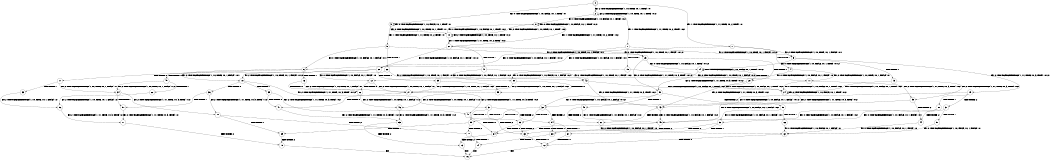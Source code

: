 digraph BCG {
size = "7, 10.5";
center = TRUE;
node [shape = circle];
0 [peripheries = 2];
0 -> 1 [label = "EX !1 !ATOMIC_EXCH_BRANCH (1, +1, TRUE, +0, 2, TRUE) !:0:"];
0 -> 2 [label = "EX !2 !ATOMIC_EXCH_BRANCH (1, +0, TRUE, +0, 1, TRUE) !:0:"];
0 -> 3 [label = "EX !0 !ATOMIC_EXCH_BRANCH (1, +0, FALSE, +0, 1, TRUE) !:0:"];
1 -> 4 [label = "TERMINATE !1"];
1 -> 5 [label = "EX !2 !ATOMIC_EXCH_BRANCH (1, +0, TRUE, +0, 1, FALSE) !:0:1:"];
1 -> 6 [label = "EX !0 !ATOMIC_EXCH_BRANCH (1, +0, FALSE, +0, 1, FALSE) !:0:1:"];
2 -> 7 [label = "EX !1 !ATOMIC_EXCH_BRANCH (1, +1, TRUE, +0, 2, TRUE) !:0:2:"];
2 -> 8 [label = "EX !0 !ATOMIC_EXCH_BRANCH (1, +0, FALSE, +0, 1, TRUE) !:0:2:"];
2 -> 2 [label = "EX !2 !ATOMIC_EXCH_BRANCH (1, +0, TRUE, +0, 1, TRUE) !:0:2:"];
3 -> 9 [label = "EX !1 !ATOMIC_EXCH_BRANCH (1, +1, TRUE, +0, 2, TRUE) !:0:"];
3 -> 10 [label = "EX !2 !ATOMIC_EXCH_BRANCH (1, +0, TRUE, +0, 1, TRUE) !:0:"];
3 -> 3 [label = "EX !0 !ATOMIC_EXCH_BRANCH (1, +0, FALSE, +0, 1, TRUE) !:0:"];
4 -> 11 [label = "EX !2 !ATOMIC_EXCH_BRANCH (1, +0, TRUE, +0, 1, FALSE) !:0:"];
4 -> 12 [label = "EX !0 !ATOMIC_EXCH_BRANCH (1, +0, FALSE, +0, 1, FALSE) !:0:"];
5 -> 13 [label = "TERMINATE !1"];
5 -> 14 [label = "EX !0 !ATOMIC_EXCH_BRANCH (1, +0, FALSE, +0, 1, TRUE) !:0:1:2:"];
5 -> 15 [label = "EX !2 !ATOMIC_EXCH_BRANCH (1, +1, TRUE, +0, 3, TRUE) !:0:1:2:"];
6 -> 16 [label = "TERMINATE !1"];
6 -> 17 [label = "TERMINATE !0"];
6 -> 18 [label = "EX !2 !ATOMIC_EXCH_BRANCH (1, +0, TRUE, +0, 1, FALSE) !:0:1:"];
7 -> 19 [label = "TERMINATE !1"];
7 -> 20 [label = "EX !0 !ATOMIC_EXCH_BRANCH (1, +0, FALSE, +0, 1, FALSE) !:0:1:2:"];
7 -> 5 [label = "EX !2 !ATOMIC_EXCH_BRANCH (1, +0, TRUE, +0, 1, FALSE) !:0:1:2:"];
8 -> 21 [label = "EX !1 !ATOMIC_EXCH_BRANCH (1, +1, TRUE, +0, 2, TRUE) !:0:2:"];
8 -> 10 [label = "EX !2 !ATOMIC_EXCH_BRANCH (1, +0, TRUE, +0, 1, TRUE) !:0:2:"];
8 -> 8 [label = "EX !0 !ATOMIC_EXCH_BRANCH (1, +0, FALSE, +0, 1, TRUE) !:0:2:"];
9 -> 22 [label = "TERMINATE !1"];
9 -> 23 [label = "EX !2 !ATOMIC_EXCH_BRANCH (1, +0, TRUE, +0, 1, FALSE) !:0:1:"];
9 -> 6 [label = "EX !0 !ATOMIC_EXCH_BRANCH (1, +0, FALSE, +0, 1, FALSE) !:0:1:"];
10 -> 21 [label = "EX !1 !ATOMIC_EXCH_BRANCH (1, +1, TRUE, +0, 2, TRUE) !:0:2:"];
10 -> 10 [label = "EX !2 !ATOMIC_EXCH_BRANCH (1, +0, TRUE, +0, 1, TRUE) !:0:2:"];
10 -> 8 [label = "EX !0 !ATOMIC_EXCH_BRANCH (1, +0, FALSE, +0, 1, TRUE) !:0:2:"];
11 -> 24 [label = "EX !0 !ATOMIC_EXCH_BRANCH (1, +0, FALSE, +0, 1, TRUE) !:0:2:"];
11 -> 25 [label = "EX !2 !ATOMIC_EXCH_BRANCH (1, +1, TRUE, +0, 3, TRUE) !:0:2:"];
12 -> 26 [label = "TERMINATE !0"];
12 -> 27 [label = "EX !2 !ATOMIC_EXCH_BRANCH (1, +0, TRUE, +0, 1, FALSE) !:0:"];
13 -> 24 [label = "EX !0 !ATOMIC_EXCH_BRANCH (1, +0, FALSE, +0, 1, TRUE) !:0:2:"];
13 -> 25 [label = "EX !2 !ATOMIC_EXCH_BRANCH (1, +1, TRUE, +0, 3, TRUE) !:0:2:"];
14 -> 28 [label = "TERMINATE !1"];
14 -> 29 [label = "EX !2 !ATOMIC_EXCH_BRANCH (1, +1, TRUE, +0, 3, TRUE) !:0:1:2:"];
14 -> 14 [label = "EX !0 !ATOMIC_EXCH_BRANCH (1, +0, FALSE, +0, 1, TRUE) !:0:1:2:"];
15 -> 30 [label = "TERMINATE !1"];
15 -> 31 [label = "TERMINATE !2"];
15 -> 32 [label = "EX !0 !ATOMIC_EXCH_BRANCH (1, +0, FALSE, +0, 1, FALSE) !:0:1:2:"];
16 -> 26 [label = "TERMINATE !0"];
16 -> 27 [label = "EX !2 !ATOMIC_EXCH_BRANCH (1, +0, TRUE, +0, 1, FALSE) !:0:"];
17 -> 33 [label = "TERMINATE !1"];
17 -> 34 [label = "EX !2 !ATOMIC_EXCH_BRANCH (1, +0, TRUE, +0, 1, FALSE) !:1:"];
18 -> 35 [label = "TERMINATE !1"];
18 -> 36 [label = "TERMINATE !0"];
18 -> 37 [label = "EX !2 !ATOMIC_EXCH_BRANCH (1, +1, TRUE, +0, 3, TRUE) !:0:1:2:"];
19 -> 38 [label = "EX !0 !ATOMIC_EXCH_BRANCH (1, +0, FALSE, +0, 1, FALSE) !:0:2:"];
19 -> 11 [label = "EX !2 !ATOMIC_EXCH_BRANCH (1, +0, TRUE, +0, 1, FALSE) !:0:2:"];
20 -> 39 [label = "TERMINATE !1"];
20 -> 40 [label = "TERMINATE !0"];
20 -> 18 [label = "EX !2 !ATOMIC_EXCH_BRANCH (1, +0, TRUE, +0, 1, FALSE) !:0:1:2:"];
21 -> 41 [label = "TERMINATE !1"];
21 -> 23 [label = "EX !2 !ATOMIC_EXCH_BRANCH (1, +0, TRUE, +0, 1, FALSE) !:0:1:2:"];
21 -> 20 [label = "EX !0 !ATOMIC_EXCH_BRANCH (1, +0, FALSE, +0, 1, FALSE) !:0:1:2:"];
22 -> 42 [label = "EX !2 !ATOMIC_EXCH_BRANCH (1, +0, TRUE, +0, 1, FALSE) !:0:"];
22 -> 12 [label = "EX !0 !ATOMIC_EXCH_BRANCH (1, +0, FALSE, +0, 1, FALSE) !:0:"];
23 -> 28 [label = "TERMINATE !1"];
23 -> 29 [label = "EX !2 !ATOMIC_EXCH_BRANCH (1, +1, TRUE, +0, 3, TRUE) !:0:1:2:"];
23 -> 14 [label = "EX !0 !ATOMIC_EXCH_BRANCH (1, +0, FALSE, +0, 1, TRUE) !:0:1:2:"];
24 -> 43 [label = "EX !2 !ATOMIC_EXCH_BRANCH (1, +1, TRUE, +0, 3, TRUE) !:0:2:"];
24 -> 24 [label = "EX !0 !ATOMIC_EXCH_BRANCH (1, +0, FALSE, +0, 1, TRUE) !:0:2:"];
25 -> 44 [label = "TERMINATE !2"];
25 -> 45 [label = "EX !0 !ATOMIC_EXCH_BRANCH (1, +0, FALSE, +0, 1, FALSE) !:0:2:"];
26 -> 46 [label = "EX !2 !ATOMIC_EXCH_BRANCH (1, +0, TRUE, +0, 1, FALSE) !:1:2:"];
27 -> 47 [label = "TERMINATE !0"];
27 -> 48 [label = "EX !2 !ATOMIC_EXCH_BRANCH (1, +1, TRUE, +0, 3, TRUE) !:0:2:"];
28 -> 43 [label = "EX !2 !ATOMIC_EXCH_BRANCH (1, +1, TRUE, +0, 3, TRUE) !:0:2:"];
28 -> 24 [label = "EX !0 !ATOMIC_EXCH_BRANCH (1, +0, FALSE, +0, 1, TRUE) !:0:2:"];
29 -> 49 [label = "TERMINATE !1"];
29 -> 50 [label = "TERMINATE !2"];
29 -> 32 [label = "EX !0 !ATOMIC_EXCH_BRANCH (1, +0, FALSE, +0, 1, FALSE) !:0:1:2:"];
30 -> 44 [label = "TERMINATE !2"];
30 -> 45 [label = "EX !0 !ATOMIC_EXCH_BRANCH (1, +0, FALSE, +0, 1, FALSE) !:0:2:"];
31 -> 51 [label = "TERMINATE !1"];
31 -> 52 [label = "EX !0 !ATOMIC_EXCH_BRANCH (1, +0, FALSE, +0, 1, FALSE) !:0:1:"];
32 -> 53 [label = "TERMINATE !1"];
32 -> 54 [label = "TERMINATE !2"];
32 -> 55 [label = "TERMINATE !0"];
33 -> 56 [label = "EX !2 !ATOMIC_EXCH_BRANCH (1, +0, TRUE, +0, 1, FALSE) !:2:"];
34 -> 57 [label = "TERMINATE !1"];
34 -> 58 [label = "EX !2 !ATOMIC_EXCH_BRANCH (1, +1, TRUE, +0, 3, TRUE) !:1:2:"];
35 -> 47 [label = "TERMINATE !0"];
35 -> 48 [label = "EX !2 !ATOMIC_EXCH_BRANCH (1, +1, TRUE, +0, 3, TRUE) !:0:2:"];
36 -> 57 [label = "TERMINATE !1"];
36 -> 58 [label = "EX !2 !ATOMIC_EXCH_BRANCH (1, +1, TRUE, +0, 3, TRUE) !:1:2:"];
37 -> 53 [label = "TERMINATE !1"];
37 -> 54 [label = "TERMINATE !2"];
37 -> 55 [label = "TERMINATE !0"];
38 -> 59 [label = "TERMINATE !0"];
38 -> 27 [label = "EX !2 !ATOMIC_EXCH_BRANCH (1, +0, TRUE, +0, 1, FALSE) !:0:2:"];
39 -> 59 [label = "TERMINATE !0"];
39 -> 27 [label = "EX !2 !ATOMIC_EXCH_BRANCH (1, +0, TRUE, +0, 1, FALSE) !:0:2:"];
40 -> 60 [label = "TERMINATE !1"];
40 -> 34 [label = "EX !2 !ATOMIC_EXCH_BRANCH (1, +0, TRUE, +0, 1, FALSE) !:1:2:"];
41 -> 42 [label = "EX !2 !ATOMIC_EXCH_BRANCH (1, +0, TRUE, +0, 1, FALSE) !:0:2:"];
41 -> 38 [label = "EX !0 !ATOMIC_EXCH_BRANCH (1, +0, FALSE, +0, 1, FALSE) !:0:2:"];
42 -> 43 [label = "EX !2 !ATOMIC_EXCH_BRANCH (1, +1, TRUE, +0, 3, TRUE) !:0:2:"];
42 -> 24 [label = "EX !0 !ATOMIC_EXCH_BRANCH (1, +0, FALSE, +0, 1, TRUE) !:0:2:"];
43 -> 61 [label = "TERMINATE !2"];
43 -> 45 [label = "EX !0 !ATOMIC_EXCH_BRANCH (1, +0, FALSE, +0, 1, FALSE) !:0:2:"];
44 -> 62 [label = "EX !0 !ATOMIC_EXCH_BRANCH (1, +0, FALSE, +0, 1, FALSE) !:0:"];
45 -> 63 [label = "TERMINATE !2"];
45 -> 64 [label = "TERMINATE !0"];
46 -> 65 [label = "EX !2 !ATOMIC_EXCH_BRANCH (1, +1, TRUE, +0, 3, TRUE) !:1:2:"];
47 -> 65 [label = "EX !2 !ATOMIC_EXCH_BRANCH (1, +1, TRUE, +0, 3, TRUE) !:1:2:"];
48 -> 63 [label = "TERMINATE !2"];
48 -> 64 [label = "TERMINATE !0"];
49 -> 61 [label = "TERMINATE !2"];
49 -> 45 [label = "EX !0 !ATOMIC_EXCH_BRANCH (1, +0, FALSE, +0, 1, FALSE) !:0:2:"];
50 -> 66 [label = "TERMINATE !1"];
50 -> 52 [label = "EX !0 !ATOMIC_EXCH_BRANCH (1, +0, FALSE, +0, 1, FALSE) !:0:1:"];
51 -> 62 [label = "EX !0 !ATOMIC_EXCH_BRANCH (1, +0, FALSE, +0, 1, FALSE) !:0:"];
52 -> 67 [label = "TERMINATE !1"];
52 -> 68 [label = "TERMINATE !0"];
53 -> 63 [label = "TERMINATE !2"];
53 -> 64 [label = "TERMINATE !0"];
54 -> 67 [label = "TERMINATE !1"];
54 -> 68 [label = "TERMINATE !0"];
55 -> 69 [label = "TERMINATE !1"];
55 -> 70 [label = "TERMINATE !2"];
56 -> 71 [label = "EX !2 !ATOMIC_EXCH_BRANCH (1, +1, TRUE, +0, 3, TRUE) !:2:"];
57 -> 71 [label = "EX !2 !ATOMIC_EXCH_BRANCH (1, +1, TRUE, +0, 3, TRUE) !:2:"];
58 -> 69 [label = "TERMINATE !1"];
58 -> 70 [label = "TERMINATE !2"];
59 -> 46 [label = "EX !2 !ATOMIC_EXCH_BRANCH (1, +0, TRUE, +0, 1, FALSE) !:1:2:"];
60 -> 56 [label = "EX !2 !ATOMIC_EXCH_BRANCH (1, +0, TRUE, +0, 1, FALSE) !:2:"];
61 -> 62 [label = "EX !0 !ATOMIC_EXCH_BRANCH (1, +0, FALSE, +0, 1, FALSE) !:0:"];
62 -> 72 [label = "TERMINATE !0"];
63 -> 72 [label = "TERMINATE !0"];
64 -> 73 [label = "TERMINATE !2"];
65 -> 73 [label = "TERMINATE !2"];
66 -> 62 [label = "EX !0 !ATOMIC_EXCH_BRANCH (1, +0, FALSE, +0, 1, FALSE) !:0:"];
67 -> 72 [label = "TERMINATE !0"];
68 -> 74 [label = "TERMINATE !1"];
69 -> 75 [label = "TERMINATE !2"];
70 -> 74 [label = "TERMINATE !1"];
71 -> 75 [label = "TERMINATE !2"];
72 -> 76 [label = "exit"];
73 -> 76 [label = "exit"];
74 -> 76 [label = "exit"];
75 -> 76 [label = "exit"];
}
